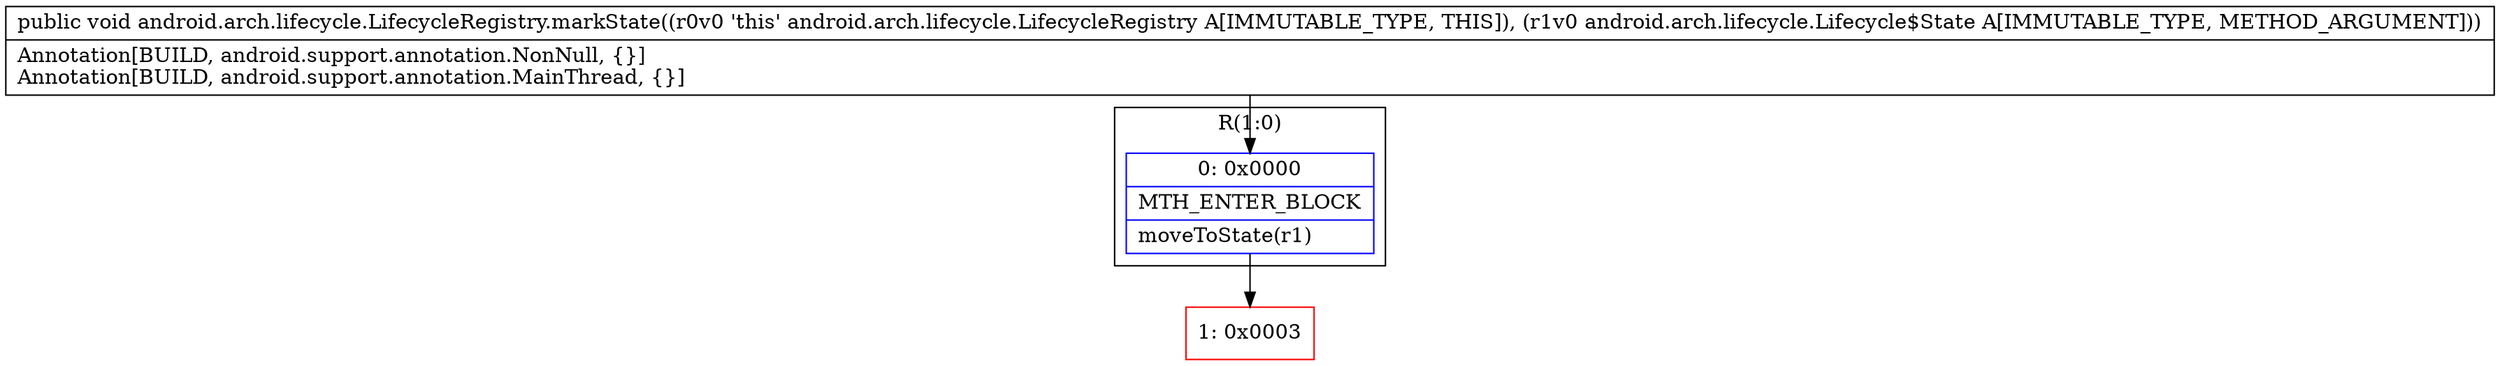 digraph "CFG forandroid.arch.lifecycle.LifecycleRegistry.markState(Landroid\/arch\/lifecycle\/Lifecycle$State;)V" {
subgraph cluster_Region_442673550 {
label = "R(1:0)";
node [shape=record,color=blue];
Node_0 [shape=record,label="{0\:\ 0x0000|MTH_ENTER_BLOCK\l|moveToState(r1)\l}"];
}
Node_1 [shape=record,color=red,label="{1\:\ 0x0003}"];
MethodNode[shape=record,label="{public void android.arch.lifecycle.LifecycleRegistry.markState((r0v0 'this' android.arch.lifecycle.LifecycleRegistry A[IMMUTABLE_TYPE, THIS]), (r1v0 android.arch.lifecycle.Lifecycle$State A[IMMUTABLE_TYPE, METHOD_ARGUMENT]))  | Annotation[BUILD, android.support.annotation.NonNull, \{\}]\lAnnotation[BUILD, android.support.annotation.MainThread, \{\}]\l}"];
MethodNode -> Node_0;
Node_0 -> Node_1;
}


